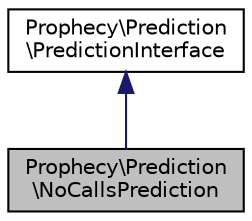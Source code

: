 digraph "Prophecy\Prediction\NoCallsPrediction"
{
  edge [fontname="Helvetica",fontsize="10",labelfontname="Helvetica",labelfontsize="10"];
  node [fontname="Helvetica",fontsize="10",shape=record];
  Node0 [label="Prophecy\\Prediction\l\\NoCallsPrediction",height=0.2,width=0.4,color="black", fillcolor="grey75", style="filled", fontcolor="black"];
  Node1 -> Node0 [dir="back",color="midnightblue",fontsize="10",style="solid",fontname="Helvetica"];
  Node1 [label="Prophecy\\Prediction\l\\PredictionInterface",height=0.2,width=0.4,color="black", fillcolor="white", style="filled",URL="$interfaceProphecy_1_1Prediction_1_1PredictionInterface.html"];
}
